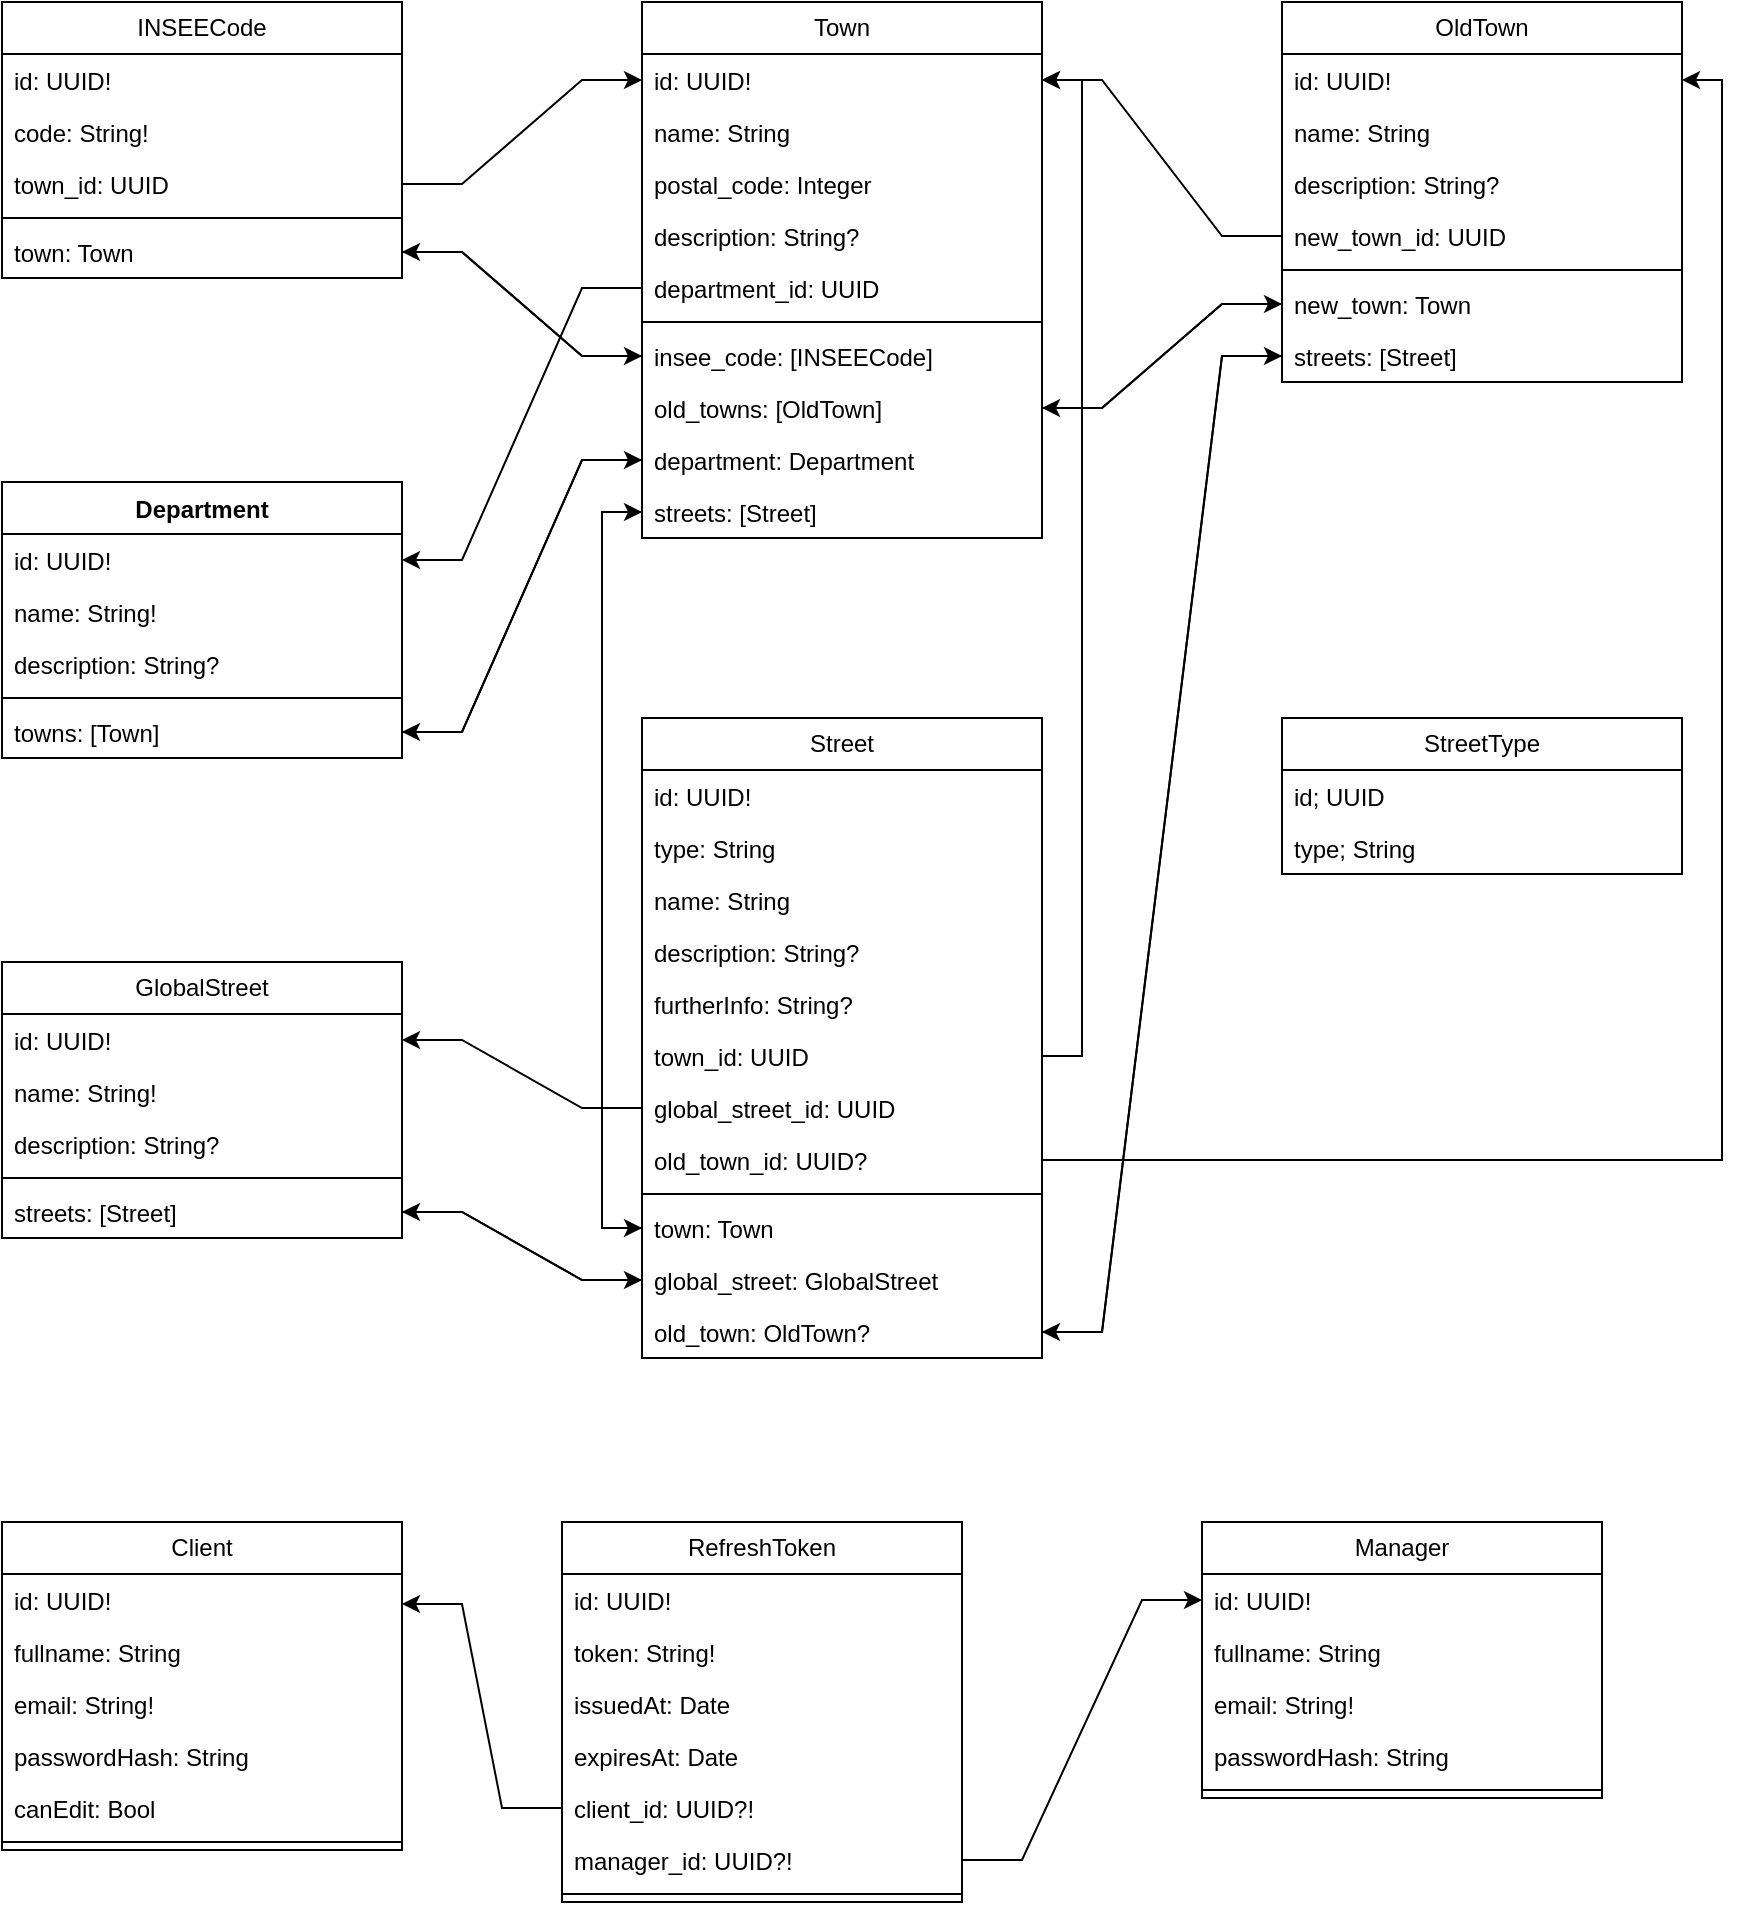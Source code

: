 <mxfile version="23.1.4" type="github">
  <diagram name="Page-1" id="B_HP-m-D-jCTQBiM8BDl">
    <mxGraphModel dx="1674" dy="778" grid="1" gridSize="10" guides="1" tooltips="1" connect="1" arrows="1" fold="1" page="1" pageScale="1" pageWidth="850" pageHeight="1100" math="0" shadow="0">
      <root>
        <mxCell id="0" />
        <mxCell id="1" parent="0" />
        <mxCell id="iNCL48uJkAkAPlCLyMSf-1" value="Town" style="swimlane;fontStyle=0;childLayout=stackLayout;horizontal=1;startSize=26;fillColor=none;horizontalStack=0;resizeParent=1;resizeParentMax=0;resizeLast=0;collapsible=1;marginBottom=0;whiteSpace=wrap;html=1;" parent="1" vertex="1">
          <mxGeometry x="360" y="40" width="200" height="268" as="geometry" />
        </mxCell>
        <mxCell id="iNCL48uJkAkAPlCLyMSf-2" value="id: UUID!" style="text;strokeColor=none;fillColor=none;align=left;verticalAlign=top;spacingLeft=4;spacingRight=4;overflow=hidden;rotatable=0;points=[[0,0.5],[1,0.5]];portConstraint=eastwest;whiteSpace=wrap;html=1;" parent="iNCL48uJkAkAPlCLyMSf-1" vertex="1">
          <mxGeometry y="26" width="200" height="26" as="geometry" />
        </mxCell>
        <mxCell id="iNCL48uJkAkAPlCLyMSf-3" value="name: String" style="text;strokeColor=none;fillColor=none;align=left;verticalAlign=top;spacingLeft=4;spacingRight=4;overflow=hidden;rotatable=0;points=[[0,0.5],[1,0.5]];portConstraint=eastwest;whiteSpace=wrap;html=1;" parent="iNCL48uJkAkAPlCLyMSf-1" vertex="1">
          <mxGeometry y="52" width="200" height="26" as="geometry" />
        </mxCell>
        <mxCell id="iNCL48uJkAkAPlCLyMSf-4" value="postal_code: Integer" style="text;strokeColor=none;fillColor=none;align=left;verticalAlign=top;spacingLeft=4;spacingRight=4;overflow=hidden;rotatable=0;points=[[0,0.5],[1,0.5]];portConstraint=eastwest;whiteSpace=wrap;html=1;" parent="iNCL48uJkAkAPlCLyMSf-1" vertex="1">
          <mxGeometry y="78" width="200" height="26" as="geometry" />
        </mxCell>
        <mxCell id="iNCL48uJkAkAPlCLyMSf-5" value="description: String?" style="text;strokeColor=none;fillColor=none;align=left;verticalAlign=top;spacingLeft=4;spacingRight=4;overflow=hidden;rotatable=0;points=[[0,0.5],[1,0.5]];portConstraint=eastwest;whiteSpace=wrap;html=1;" parent="iNCL48uJkAkAPlCLyMSf-1" vertex="1">
          <mxGeometry y="104" width="200" height="26" as="geometry" />
        </mxCell>
        <mxCell id="A8rZM3pHBeAcfoqr5eJj-15" value="department_id: UUID" style="text;strokeColor=none;fillColor=none;align=left;verticalAlign=top;spacingLeft=4;spacingRight=4;overflow=hidden;rotatable=0;points=[[0,0.5],[1,0.5]];portConstraint=eastwest;whiteSpace=wrap;html=1;" vertex="1" parent="iNCL48uJkAkAPlCLyMSf-1">
          <mxGeometry y="130" width="200" height="26" as="geometry" />
        </mxCell>
        <mxCell id="A8rZM3pHBeAcfoqr5eJj-2" value="" style="line;strokeWidth=1;fillColor=none;align=left;verticalAlign=middle;spacingTop=-1;spacingLeft=3;spacingRight=3;rotatable=0;labelPosition=right;points=[];portConstraint=eastwest;strokeColor=inherit;" vertex="1" parent="iNCL48uJkAkAPlCLyMSf-1">
          <mxGeometry y="156" width="200" height="8" as="geometry" />
        </mxCell>
        <mxCell id="iNCL48uJkAkAPlCLyMSf-6" value="&lt;div&gt;insee_code: [INSEECode]&lt;/div&gt;" style="text;strokeColor=none;fillColor=none;align=left;verticalAlign=top;spacingLeft=4;spacingRight=4;overflow=hidden;rotatable=0;points=[[0,0.5],[1,0.5]];portConstraint=eastwest;whiteSpace=wrap;html=1;" parent="iNCL48uJkAkAPlCLyMSf-1" vertex="1">
          <mxGeometry y="164" width="200" height="26" as="geometry" />
        </mxCell>
        <mxCell id="iNCL48uJkAkAPlCLyMSf-8" value="old_towns: [OldTown]" style="text;strokeColor=none;fillColor=none;align=left;verticalAlign=top;spacingLeft=4;spacingRight=4;overflow=hidden;rotatable=0;points=[[0,0.5],[1,0.5]];portConstraint=eastwest;whiteSpace=wrap;html=1;" parent="iNCL48uJkAkAPlCLyMSf-1" vertex="1">
          <mxGeometry y="190" width="200" height="26" as="geometry" />
        </mxCell>
        <mxCell id="A8rZM3pHBeAcfoqr5eJj-16" value="department: Department" style="text;strokeColor=none;fillColor=none;align=left;verticalAlign=top;spacingLeft=4;spacingRight=4;overflow=hidden;rotatable=0;points=[[0,0.5],[1,0.5]];portConstraint=eastwest;whiteSpace=wrap;html=1;" vertex="1" parent="iNCL48uJkAkAPlCLyMSf-1">
          <mxGeometry y="216" width="200" height="26" as="geometry" />
        </mxCell>
        <mxCell id="iNCL48uJkAkAPlCLyMSf-7" value="streets: [Street]" style="text;strokeColor=none;fillColor=none;align=left;verticalAlign=top;spacingLeft=4;spacingRight=4;overflow=hidden;rotatable=0;points=[[0,0.5],[1,0.5]];portConstraint=eastwest;whiteSpace=wrap;html=1;" parent="iNCL48uJkAkAPlCLyMSf-1" vertex="1">
          <mxGeometry y="242" width="200" height="26" as="geometry" />
        </mxCell>
        <mxCell id="iNCL48uJkAkAPlCLyMSf-9" value="OldTown" style="swimlane;fontStyle=0;childLayout=stackLayout;horizontal=1;startSize=26;fillColor=none;horizontalStack=0;resizeParent=1;resizeParentMax=0;resizeLast=0;collapsible=1;marginBottom=0;whiteSpace=wrap;html=1;" parent="1" vertex="1">
          <mxGeometry x="680" y="40" width="200" height="190" as="geometry" />
        </mxCell>
        <mxCell id="iNCL48uJkAkAPlCLyMSf-10" value="id: UUID!" style="text;strokeColor=none;fillColor=none;align=left;verticalAlign=top;spacingLeft=4;spacingRight=4;overflow=hidden;rotatable=0;points=[[0,0.5],[1,0.5]];portConstraint=eastwest;whiteSpace=wrap;html=1;" parent="iNCL48uJkAkAPlCLyMSf-9" vertex="1">
          <mxGeometry y="26" width="200" height="26" as="geometry" />
        </mxCell>
        <mxCell id="iNCL48uJkAkAPlCLyMSf-11" value="name: String" style="text;strokeColor=none;fillColor=none;align=left;verticalAlign=top;spacingLeft=4;spacingRight=4;overflow=hidden;rotatable=0;points=[[0,0.5],[1,0.5]];portConstraint=eastwest;whiteSpace=wrap;html=1;" parent="iNCL48uJkAkAPlCLyMSf-9" vertex="1">
          <mxGeometry y="52" width="200" height="26" as="geometry" />
        </mxCell>
        <mxCell id="iNCL48uJkAkAPlCLyMSf-13" value="description: String?" style="text;strokeColor=none;fillColor=none;align=left;verticalAlign=top;spacingLeft=4;spacingRight=4;overflow=hidden;rotatable=0;points=[[0,0.5],[1,0.5]];portConstraint=eastwest;whiteSpace=wrap;html=1;" parent="iNCL48uJkAkAPlCLyMSf-9" vertex="1">
          <mxGeometry y="78" width="200" height="26" as="geometry" />
        </mxCell>
        <mxCell id="iNCL48uJkAkAPlCLyMSf-14" value="new_town_id: UUID" style="text;strokeColor=none;fillColor=none;align=left;verticalAlign=top;spacingLeft=4;spacingRight=4;overflow=hidden;rotatable=0;points=[[0,0.5],[1,0.5]];portConstraint=eastwest;whiteSpace=wrap;html=1;" parent="iNCL48uJkAkAPlCLyMSf-9" vertex="1">
          <mxGeometry y="104" width="200" height="26" as="geometry" />
        </mxCell>
        <mxCell id="A8rZM3pHBeAcfoqr5eJj-5" value="" style="line;strokeWidth=1;fillColor=none;align=left;verticalAlign=middle;spacingTop=-1;spacingLeft=3;spacingRight=3;rotatable=0;labelPosition=right;points=[];portConstraint=eastwest;strokeColor=inherit;" vertex="1" parent="iNCL48uJkAkAPlCLyMSf-9">
          <mxGeometry y="130" width="200" height="8" as="geometry" />
        </mxCell>
        <mxCell id="iNCL48uJkAkAPlCLyMSf-15" value="new_town: Town" style="text;strokeColor=none;fillColor=none;align=left;verticalAlign=top;spacingLeft=4;spacingRight=4;overflow=hidden;rotatable=0;points=[[0,0.5],[1,0.5]];portConstraint=eastwest;whiteSpace=wrap;html=1;" parent="iNCL48uJkAkAPlCLyMSf-9" vertex="1">
          <mxGeometry y="138" width="200" height="26" as="geometry" />
        </mxCell>
        <mxCell id="iNCL48uJkAkAPlCLyMSf-16" value="streets: [Street]" style="text;strokeColor=none;fillColor=none;align=left;verticalAlign=top;spacingLeft=4;spacingRight=4;overflow=hidden;rotatable=0;points=[[0,0.5],[1,0.5]];portConstraint=eastwest;whiteSpace=wrap;html=1;" parent="iNCL48uJkAkAPlCLyMSf-9" vertex="1">
          <mxGeometry y="164" width="200" height="26" as="geometry" />
        </mxCell>
        <mxCell id="iNCL48uJkAkAPlCLyMSf-18" style="edgeStyle=entityRelationEdgeStyle;rounded=0;orthogonalLoop=1;jettySize=auto;html=1;exitX=0;exitY=0.5;exitDx=0;exitDy=0;entryX=1;entryY=0.5;entryDx=0;entryDy=0;elbow=vertical;" parent="1" source="iNCL48uJkAkAPlCLyMSf-14" target="iNCL48uJkAkAPlCLyMSf-2" edge="1">
          <mxGeometry relative="1" as="geometry" />
        </mxCell>
        <mxCell id="iNCL48uJkAkAPlCLyMSf-19" style="edgeStyle=entityRelationEdgeStyle;rounded=0;orthogonalLoop=1;jettySize=auto;html=1;exitX=1;exitY=0.5;exitDx=0;exitDy=0;entryX=0;entryY=0.5;entryDx=0;entryDy=0;" parent="1" source="iNCL48uJkAkAPlCLyMSf-8" target="iNCL48uJkAkAPlCLyMSf-15" edge="1">
          <mxGeometry relative="1" as="geometry" />
        </mxCell>
        <mxCell id="iNCL48uJkAkAPlCLyMSf-20" style="edgeStyle=entityRelationEdgeStyle;rounded=0;orthogonalLoop=1;jettySize=auto;html=1;exitX=0;exitY=0.5;exitDx=0;exitDy=0;entryX=1;entryY=0.5;entryDx=0;entryDy=0;" parent="1" source="iNCL48uJkAkAPlCLyMSf-15" target="iNCL48uJkAkAPlCLyMSf-8" edge="1">
          <mxGeometry relative="1" as="geometry" />
        </mxCell>
        <mxCell id="iNCL48uJkAkAPlCLyMSf-21" value="INSEECode" style="swimlane;fontStyle=0;childLayout=stackLayout;horizontal=1;startSize=26;fillColor=none;horizontalStack=0;resizeParent=1;resizeParentMax=0;resizeLast=0;collapsible=1;marginBottom=0;whiteSpace=wrap;html=1;" parent="1" vertex="1">
          <mxGeometry x="40" y="40" width="200" height="138" as="geometry" />
        </mxCell>
        <mxCell id="iNCL48uJkAkAPlCLyMSf-22" value="id: UUID!" style="text;strokeColor=none;fillColor=none;align=left;verticalAlign=top;spacingLeft=4;spacingRight=4;overflow=hidden;rotatable=0;points=[[0,0.5],[1,0.5]];portConstraint=eastwest;whiteSpace=wrap;html=1;" parent="iNCL48uJkAkAPlCLyMSf-21" vertex="1">
          <mxGeometry y="26" width="200" height="26" as="geometry" />
        </mxCell>
        <mxCell id="iNCL48uJkAkAPlCLyMSf-23" value="code: String!" style="text;strokeColor=none;fillColor=none;align=left;verticalAlign=top;spacingLeft=4;spacingRight=4;overflow=hidden;rotatable=0;points=[[0,0.5],[1,0.5]];portConstraint=eastwest;whiteSpace=wrap;html=1;" parent="iNCL48uJkAkAPlCLyMSf-21" vertex="1">
          <mxGeometry y="52" width="200" height="26" as="geometry" />
        </mxCell>
        <mxCell id="iNCL48uJkAkAPlCLyMSf-24" value="town_id: UUID" style="text;strokeColor=none;fillColor=none;align=left;verticalAlign=top;spacingLeft=4;spacingRight=4;overflow=hidden;rotatable=0;points=[[0,0.5],[1,0.5]];portConstraint=eastwest;whiteSpace=wrap;html=1;" parent="iNCL48uJkAkAPlCLyMSf-21" vertex="1">
          <mxGeometry y="78" width="200" height="26" as="geometry" />
        </mxCell>
        <mxCell id="A8rZM3pHBeAcfoqr5eJj-1" value="" style="line;strokeWidth=1;fillColor=none;align=left;verticalAlign=middle;spacingTop=-1;spacingLeft=3;spacingRight=3;rotatable=0;labelPosition=right;points=[];portConstraint=eastwest;strokeColor=inherit;" vertex="1" parent="iNCL48uJkAkAPlCLyMSf-21">
          <mxGeometry y="104" width="200" height="8" as="geometry" />
        </mxCell>
        <mxCell id="iNCL48uJkAkAPlCLyMSf-26" value="&lt;div&gt;town: Town&lt;/div&gt;" style="text;strokeColor=none;fillColor=none;align=left;verticalAlign=top;spacingLeft=4;spacingRight=4;overflow=hidden;rotatable=0;points=[[0,0.5],[1,0.5]];portConstraint=eastwest;whiteSpace=wrap;html=1;" parent="iNCL48uJkAkAPlCLyMSf-21" vertex="1">
          <mxGeometry y="112" width="200" height="26" as="geometry" />
        </mxCell>
        <mxCell id="iNCL48uJkAkAPlCLyMSf-29" style="edgeStyle=entityRelationEdgeStyle;rounded=0;orthogonalLoop=1;jettySize=auto;html=1;exitX=1;exitY=0.5;exitDx=0;exitDy=0;entryX=0;entryY=0.5;entryDx=0;entryDy=0;" parent="1" source="iNCL48uJkAkAPlCLyMSf-24" target="iNCL48uJkAkAPlCLyMSf-2" edge="1">
          <mxGeometry relative="1" as="geometry" />
        </mxCell>
        <mxCell id="iNCL48uJkAkAPlCLyMSf-32" value="GlobalStreet" style="swimlane;fontStyle=0;childLayout=stackLayout;horizontal=1;startSize=26;fillColor=none;horizontalStack=0;resizeParent=1;resizeParentMax=0;resizeLast=0;collapsible=1;marginBottom=0;whiteSpace=wrap;html=1;" parent="1" vertex="1">
          <mxGeometry x="40" y="520" width="200" height="138" as="geometry" />
        </mxCell>
        <mxCell id="iNCL48uJkAkAPlCLyMSf-33" value="id: UUID!" style="text;strokeColor=none;fillColor=none;align=left;verticalAlign=top;spacingLeft=4;spacingRight=4;overflow=hidden;rotatable=0;points=[[0,0.5],[1,0.5]];portConstraint=eastwest;whiteSpace=wrap;html=1;" parent="iNCL48uJkAkAPlCLyMSf-32" vertex="1">
          <mxGeometry y="26" width="200" height="26" as="geometry" />
        </mxCell>
        <mxCell id="iNCL48uJkAkAPlCLyMSf-34" value="name: String!" style="text;strokeColor=none;fillColor=none;align=left;verticalAlign=top;spacingLeft=4;spacingRight=4;overflow=hidden;rotatable=0;points=[[0,0.5],[1,0.5]];portConstraint=eastwest;whiteSpace=wrap;html=1;" parent="iNCL48uJkAkAPlCLyMSf-32" vertex="1">
          <mxGeometry y="52" width="200" height="26" as="geometry" />
        </mxCell>
        <mxCell id="iNCL48uJkAkAPlCLyMSf-35" value="description: String?" style="text;strokeColor=none;fillColor=none;align=left;verticalAlign=top;spacingLeft=4;spacingRight=4;overflow=hidden;rotatable=0;points=[[0,0.5],[1,0.5]];portConstraint=eastwest;whiteSpace=wrap;html=1;" parent="iNCL48uJkAkAPlCLyMSf-32" vertex="1">
          <mxGeometry y="78" width="200" height="26" as="geometry" />
        </mxCell>
        <mxCell id="A8rZM3pHBeAcfoqr5eJj-3" value="" style="line;strokeWidth=1;fillColor=none;align=left;verticalAlign=middle;spacingTop=-1;spacingLeft=3;spacingRight=3;rotatable=0;labelPosition=right;points=[];portConstraint=eastwest;strokeColor=inherit;" vertex="1" parent="iNCL48uJkAkAPlCLyMSf-32">
          <mxGeometry y="104" width="200" height="8" as="geometry" />
        </mxCell>
        <mxCell id="iNCL48uJkAkAPlCLyMSf-39" value="streets: [Street]" style="text;strokeColor=none;fillColor=none;align=left;verticalAlign=top;spacingLeft=4;spacingRight=4;overflow=hidden;rotatable=0;points=[[0,0.5],[1,0.5]];portConstraint=eastwest;whiteSpace=wrap;html=1;" parent="iNCL48uJkAkAPlCLyMSf-32" vertex="1">
          <mxGeometry y="112" width="200" height="26" as="geometry" />
        </mxCell>
        <mxCell id="iNCL48uJkAkAPlCLyMSf-40" style="edgeStyle=entityRelationEdgeStyle;rounded=0;orthogonalLoop=1;jettySize=auto;html=1;exitX=1;exitY=0.5;exitDx=0;exitDy=0;entryX=0;entryY=0.5;entryDx=0;entryDy=0;" parent="1" source="iNCL48uJkAkAPlCLyMSf-26" target="iNCL48uJkAkAPlCLyMSf-6" edge="1">
          <mxGeometry relative="1" as="geometry" />
        </mxCell>
        <mxCell id="iNCL48uJkAkAPlCLyMSf-41" style="edgeStyle=entityRelationEdgeStyle;rounded=0;orthogonalLoop=1;jettySize=auto;html=1;exitX=0;exitY=0.5;exitDx=0;exitDy=0;entryX=1;entryY=0.5;entryDx=0;entryDy=0;" parent="1" source="iNCL48uJkAkAPlCLyMSf-6" target="iNCL48uJkAkAPlCLyMSf-26" edge="1">
          <mxGeometry relative="1" as="geometry" />
        </mxCell>
        <mxCell id="iNCL48uJkAkAPlCLyMSf-42" value="Street" style="swimlane;fontStyle=0;childLayout=stackLayout;horizontal=1;startSize=26;fillColor=none;horizontalStack=0;resizeParent=1;resizeParentMax=0;resizeLast=0;collapsible=1;marginBottom=0;whiteSpace=wrap;html=1;" parent="1" vertex="1">
          <mxGeometry x="360" y="398" width="200" height="320" as="geometry" />
        </mxCell>
        <mxCell id="iNCL48uJkAkAPlCLyMSf-43" value="id: UUID!" style="text;strokeColor=none;fillColor=none;align=left;verticalAlign=top;spacingLeft=4;spacingRight=4;overflow=hidden;rotatable=0;points=[[0,0.5],[1,0.5]];portConstraint=eastwest;whiteSpace=wrap;html=1;" parent="iNCL48uJkAkAPlCLyMSf-42" vertex="1">
          <mxGeometry y="26" width="200" height="26" as="geometry" />
        </mxCell>
        <mxCell id="iNCL48uJkAkAPlCLyMSf-45" value="type: String" style="text;strokeColor=none;fillColor=none;align=left;verticalAlign=top;spacingLeft=4;spacingRight=4;overflow=hidden;rotatable=0;points=[[0,0.5],[1,0.5]];portConstraint=eastwest;whiteSpace=wrap;html=1;" parent="iNCL48uJkAkAPlCLyMSf-42" vertex="1">
          <mxGeometry y="52" width="200" height="26" as="geometry" />
        </mxCell>
        <mxCell id="iNCL48uJkAkAPlCLyMSf-44" value="name: String" style="text;strokeColor=none;fillColor=none;align=left;verticalAlign=top;spacingLeft=4;spacingRight=4;overflow=hidden;rotatable=0;points=[[0,0.5],[1,0.5]];portConstraint=eastwest;whiteSpace=wrap;html=1;" parent="iNCL48uJkAkAPlCLyMSf-42" vertex="1">
          <mxGeometry y="78" width="200" height="26" as="geometry" />
        </mxCell>
        <mxCell id="iNCL48uJkAkAPlCLyMSf-46" value="description: String?" style="text;strokeColor=none;fillColor=none;align=left;verticalAlign=top;spacingLeft=4;spacingRight=4;overflow=hidden;rotatable=0;points=[[0,0.5],[1,0.5]];portConstraint=eastwest;whiteSpace=wrap;html=1;" parent="iNCL48uJkAkAPlCLyMSf-42" vertex="1">
          <mxGeometry y="104" width="200" height="26" as="geometry" />
        </mxCell>
        <mxCell id="iNCL48uJkAkAPlCLyMSf-47" value="furtherInfo: String?" style="text;strokeColor=none;fillColor=none;align=left;verticalAlign=top;spacingLeft=4;spacingRight=4;overflow=hidden;rotatable=0;points=[[0,0.5],[1,0.5]];portConstraint=eastwest;whiteSpace=wrap;html=1;" parent="iNCL48uJkAkAPlCLyMSf-42" vertex="1">
          <mxGeometry y="130" width="200" height="26" as="geometry" />
        </mxCell>
        <mxCell id="iNCL48uJkAkAPlCLyMSf-48" value="town_id: UUID" style="text;strokeColor=none;fillColor=none;align=left;verticalAlign=top;spacingLeft=4;spacingRight=4;overflow=hidden;rotatable=0;points=[[0,0.5],[1,0.5]];portConstraint=eastwest;whiteSpace=wrap;html=1;" parent="iNCL48uJkAkAPlCLyMSf-42" vertex="1">
          <mxGeometry y="156" width="200" height="26" as="geometry" />
        </mxCell>
        <mxCell id="iNCL48uJkAkAPlCLyMSf-49" value="global_street_id: UUID" style="text;strokeColor=none;fillColor=none;align=left;verticalAlign=top;spacingLeft=4;spacingRight=4;overflow=hidden;rotatable=0;points=[[0,0.5],[1,0.5]];portConstraint=eastwest;whiteSpace=wrap;html=1;" parent="iNCL48uJkAkAPlCLyMSf-42" vertex="1">
          <mxGeometry y="182" width="200" height="26" as="geometry" />
        </mxCell>
        <mxCell id="iNCL48uJkAkAPlCLyMSf-50" value="old_town_id: UUID?" style="text;strokeColor=none;fillColor=none;align=left;verticalAlign=top;spacingLeft=4;spacingRight=4;overflow=hidden;rotatable=0;points=[[0,0.5],[1,0.5]];portConstraint=eastwest;whiteSpace=wrap;html=1;" parent="iNCL48uJkAkAPlCLyMSf-42" vertex="1">
          <mxGeometry y="208" width="200" height="26" as="geometry" />
        </mxCell>
        <mxCell id="A8rZM3pHBeAcfoqr5eJj-4" value="" style="line;strokeWidth=1;fillColor=none;align=left;verticalAlign=middle;spacingTop=-1;spacingLeft=3;spacingRight=3;rotatable=0;labelPosition=right;points=[];portConstraint=eastwest;strokeColor=inherit;" vertex="1" parent="iNCL48uJkAkAPlCLyMSf-42">
          <mxGeometry y="234" width="200" height="8" as="geometry" />
        </mxCell>
        <mxCell id="iNCL48uJkAkAPlCLyMSf-51" value="town: Town" style="text;strokeColor=none;fillColor=none;align=left;verticalAlign=top;spacingLeft=4;spacingRight=4;overflow=hidden;rotatable=0;points=[[0,0.5],[1,0.5]];portConstraint=eastwest;whiteSpace=wrap;html=1;" parent="iNCL48uJkAkAPlCLyMSf-42" vertex="1">
          <mxGeometry y="242" width="200" height="26" as="geometry" />
        </mxCell>
        <mxCell id="iNCL48uJkAkAPlCLyMSf-52" value="&lt;div&gt;global_street: GlobalStreet&lt;/div&gt;" style="text;strokeColor=none;fillColor=none;align=left;verticalAlign=top;spacingLeft=4;spacingRight=4;overflow=hidden;rotatable=0;points=[[0,0.5],[1,0.5]];portConstraint=eastwest;whiteSpace=wrap;html=1;" parent="iNCL48uJkAkAPlCLyMSf-42" vertex="1">
          <mxGeometry y="268" width="200" height="26" as="geometry" />
        </mxCell>
        <mxCell id="iNCL48uJkAkAPlCLyMSf-53" value="old_town: OldTown?" style="text;strokeColor=none;fillColor=none;align=left;verticalAlign=top;spacingLeft=4;spacingRight=4;overflow=hidden;rotatable=0;points=[[0,0.5],[1,0.5]];portConstraint=eastwest;whiteSpace=wrap;html=1;" parent="iNCL48uJkAkAPlCLyMSf-42" vertex="1">
          <mxGeometry y="294" width="200" height="26" as="geometry" />
        </mxCell>
        <mxCell id="iNCL48uJkAkAPlCLyMSf-54" style="edgeStyle=entityRelationEdgeStyle;rounded=0;orthogonalLoop=1;jettySize=auto;html=1;exitX=0;exitY=0.5;exitDx=0;exitDy=0;" parent="1" source="iNCL48uJkAkAPlCLyMSf-52" target="iNCL48uJkAkAPlCLyMSf-39" edge="1">
          <mxGeometry relative="1" as="geometry" />
        </mxCell>
        <mxCell id="iNCL48uJkAkAPlCLyMSf-55" style="edgeStyle=entityRelationEdgeStyle;rounded=0;orthogonalLoop=1;jettySize=auto;html=1;exitX=1;exitY=0.5;exitDx=0;exitDy=0;entryX=0;entryY=0.5;entryDx=0;entryDy=0;" parent="1" source="iNCL48uJkAkAPlCLyMSf-39" target="iNCL48uJkAkAPlCLyMSf-52" edge="1">
          <mxGeometry relative="1" as="geometry" />
        </mxCell>
        <mxCell id="iNCL48uJkAkAPlCLyMSf-56" style="edgeStyle=orthogonalEdgeStyle;rounded=0;orthogonalLoop=1;jettySize=auto;html=1;exitX=0;exitY=0.5;exitDx=0;exitDy=0;entryX=0;entryY=0.5;entryDx=0;entryDy=0;" parent="1" source="iNCL48uJkAkAPlCLyMSf-51" target="iNCL48uJkAkAPlCLyMSf-7" edge="1">
          <mxGeometry relative="1" as="geometry" />
        </mxCell>
        <mxCell id="iNCL48uJkAkAPlCLyMSf-57" style="edgeStyle=orthogonalEdgeStyle;rounded=0;orthogonalLoop=1;jettySize=auto;html=1;exitX=0;exitY=0.5;exitDx=0;exitDy=0;entryX=0;entryY=0.5;entryDx=0;entryDy=0;" parent="1" source="iNCL48uJkAkAPlCLyMSf-7" target="iNCL48uJkAkAPlCLyMSf-51" edge="1">
          <mxGeometry relative="1" as="geometry" />
        </mxCell>
        <mxCell id="iNCL48uJkAkAPlCLyMSf-58" style="edgeStyle=entityRelationEdgeStyle;rounded=0;orthogonalLoop=1;jettySize=auto;html=1;exitX=1;exitY=0.5;exitDx=0;exitDy=0;entryX=0;entryY=0.5;entryDx=0;entryDy=0;" parent="1" source="iNCL48uJkAkAPlCLyMSf-53" target="iNCL48uJkAkAPlCLyMSf-16" edge="1">
          <mxGeometry relative="1" as="geometry" />
        </mxCell>
        <mxCell id="iNCL48uJkAkAPlCLyMSf-59" style="edgeStyle=entityRelationEdgeStyle;rounded=0;orthogonalLoop=1;jettySize=auto;html=1;exitX=0;exitY=0.5;exitDx=0;exitDy=0;entryX=1;entryY=0.5;entryDx=0;entryDy=0;" parent="1" source="iNCL48uJkAkAPlCLyMSf-16" target="iNCL48uJkAkAPlCLyMSf-53" edge="1">
          <mxGeometry relative="1" as="geometry" />
        </mxCell>
        <mxCell id="iNCL48uJkAkAPlCLyMSf-60" value="StreetType" style="swimlane;fontStyle=0;childLayout=stackLayout;horizontal=1;startSize=26;fillColor=none;horizontalStack=0;resizeParent=1;resizeParentMax=0;resizeLast=0;collapsible=1;marginBottom=0;whiteSpace=wrap;html=1;" parent="1" vertex="1">
          <mxGeometry x="680" y="398" width="200" height="78" as="geometry" />
        </mxCell>
        <mxCell id="iNCL48uJkAkAPlCLyMSf-61" value="id; UUID" style="text;strokeColor=none;fillColor=none;align=left;verticalAlign=top;spacingLeft=4;spacingRight=4;overflow=hidden;rotatable=0;points=[[0,0.5],[1,0.5]];portConstraint=eastwest;whiteSpace=wrap;html=1;" parent="iNCL48uJkAkAPlCLyMSf-60" vertex="1">
          <mxGeometry y="26" width="200" height="26" as="geometry" />
        </mxCell>
        <mxCell id="iNCL48uJkAkAPlCLyMSf-62" value="type; String" style="text;strokeColor=none;fillColor=none;align=left;verticalAlign=top;spacingLeft=4;spacingRight=4;overflow=hidden;rotatable=0;points=[[0,0.5],[1,0.5]];portConstraint=eastwest;whiteSpace=wrap;html=1;" parent="iNCL48uJkAkAPlCLyMSf-60" vertex="1">
          <mxGeometry y="52" width="200" height="26" as="geometry" />
        </mxCell>
        <mxCell id="WBzE5OwMGGkzoz-lFQzw-2" style="edgeStyle=orthogonalEdgeStyle;rounded=0;orthogonalLoop=1;jettySize=auto;html=1;exitX=1;exitY=0.5;exitDx=0;exitDy=0;entryX=1;entryY=0.5;entryDx=0;entryDy=0;" parent="1" source="iNCL48uJkAkAPlCLyMSf-50" target="iNCL48uJkAkAPlCLyMSf-10" edge="1">
          <mxGeometry relative="1" as="geometry" />
        </mxCell>
        <mxCell id="WBzE5OwMGGkzoz-lFQzw-3" style="edgeStyle=entityRelationEdgeStyle;rounded=0;orthogonalLoop=1;jettySize=auto;html=1;exitX=0;exitY=0.5;exitDx=0;exitDy=0;" parent="1" source="iNCL48uJkAkAPlCLyMSf-49" target="iNCL48uJkAkAPlCLyMSf-33" edge="1">
          <mxGeometry relative="1" as="geometry" />
        </mxCell>
        <mxCell id="WBzE5OwMGGkzoz-lFQzw-5" style="edgeStyle=orthogonalEdgeStyle;rounded=0;orthogonalLoop=1;jettySize=auto;html=1;exitX=1;exitY=0.5;exitDx=0;exitDy=0;" parent="1" source="iNCL48uJkAkAPlCLyMSf-48" target="iNCL48uJkAkAPlCLyMSf-2" edge="1">
          <mxGeometry relative="1" as="geometry" />
        </mxCell>
        <mxCell id="A8rZM3pHBeAcfoqr5eJj-6" value="Department" style="swimlane;fontStyle=1;align=center;verticalAlign=top;childLayout=stackLayout;horizontal=1;startSize=26;horizontalStack=0;resizeParent=1;resizeParentMax=0;resizeLast=0;collapsible=1;marginBottom=0;whiteSpace=wrap;html=1;" vertex="1" parent="1">
          <mxGeometry x="40" y="280" width="200" height="138" as="geometry" />
        </mxCell>
        <mxCell id="A8rZM3pHBeAcfoqr5eJj-7" value="id: UUID!" style="text;strokeColor=none;fillColor=none;align=left;verticalAlign=top;spacingLeft=4;spacingRight=4;overflow=hidden;rotatable=0;points=[[0,0.5],[1,0.5]];portConstraint=eastwest;whiteSpace=wrap;html=1;" vertex="1" parent="A8rZM3pHBeAcfoqr5eJj-6">
          <mxGeometry y="26" width="200" height="26" as="geometry" />
        </mxCell>
        <mxCell id="A8rZM3pHBeAcfoqr5eJj-10" value="name: String!" style="text;strokeColor=none;fillColor=none;align=left;verticalAlign=top;spacingLeft=4;spacingRight=4;overflow=hidden;rotatable=0;points=[[0,0.5],[1,0.5]];portConstraint=eastwest;whiteSpace=wrap;html=1;" vertex="1" parent="A8rZM3pHBeAcfoqr5eJj-6">
          <mxGeometry y="52" width="200" height="26" as="geometry" />
        </mxCell>
        <mxCell id="A8rZM3pHBeAcfoqr5eJj-11" value="description: String?" style="text;strokeColor=none;fillColor=none;align=left;verticalAlign=top;spacingLeft=4;spacingRight=4;overflow=hidden;rotatable=0;points=[[0,0.5],[1,0.5]];portConstraint=eastwest;whiteSpace=wrap;html=1;" vertex="1" parent="A8rZM3pHBeAcfoqr5eJj-6">
          <mxGeometry y="78" width="200" height="26" as="geometry" />
        </mxCell>
        <mxCell id="A8rZM3pHBeAcfoqr5eJj-8" value="" style="line;strokeWidth=1;fillColor=none;align=left;verticalAlign=middle;spacingTop=-1;spacingLeft=3;spacingRight=3;rotatable=0;labelPosition=right;points=[];portConstraint=eastwest;strokeColor=inherit;" vertex="1" parent="A8rZM3pHBeAcfoqr5eJj-6">
          <mxGeometry y="104" width="200" height="8" as="geometry" />
        </mxCell>
        <mxCell id="A8rZM3pHBeAcfoqr5eJj-9" value="towns: [Town]" style="text;strokeColor=none;fillColor=none;align=left;verticalAlign=top;spacingLeft=4;spacingRight=4;overflow=hidden;rotatable=0;points=[[0,0.5],[1,0.5]];portConstraint=eastwest;whiteSpace=wrap;html=1;" vertex="1" parent="A8rZM3pHBeAcfoqr5eJj-6">
          <mxGeometry y="112" width="200" height="26" as="geometry" />
        </mxCell>
        <mxCell id="A8rZM3pHBeAcfoqr5eJj-17" style="edgeStyle=entityRelationEdgeStyle;rounded=0;orthogonalLoop=1;jettySize=auto;html=1;exitX=0;exitY=0.5;exitDx=0;exitDy=0;entryX=1;entryY=0.5;entryDx=0;entryDy=0;" edge="1" parent="1" source="A8rZM3pHBeAcfoqr5eJj-15" target="A8rZM3pHBeAcfoqr5eJj-7">
          <mxGeometry relative="1" as="geometry" />
        </mxCell>
        <mxCell id="A8rZM3pHBeAcfoqr5eJj-18" style="edgeStyle=entityRelationEdgeStyle;rounded=0;orthogonalLoop=1;jettySize=auto;html=1;exitX=1;exitY=0.5;exitDx=0;exitDy=0;entryX=0;entryY=0.5;entryDx=0;entryDy=0;" edge="1" parent="1" source="A8rZM3pHBeAcfoqr5eJj-9" target="A8rZM3pHBeAcfoqr5eJj-16">
          <mxGeometry relative="1" as="geometry" />
        </mxCell>
        <mxCell id="A8rZM3pHBeAcfoqr5eJj-19" style="edgeStyle=entityRelationEdgeStyle;rounded=0;orthogonalLoop=1;jettySize=auto;html=1;exitX=0;exitY=0.5;exitDx=0;exitDy=0;entryX=1;entryY=0.5;entryDx=0;entryDy=0;" edge="1" parent="1" source="A8rZM3pHBeAcfoqr5eJj-16" target="A8rZM3pHBeAcfoqr5eJj-9">
          <mxGeometry relative="1" as="geometry" />
        </mxCell>
        <mxCell id="A8rZM3pHBeAcfoqr5eJj-20" value="Client" style="swimlane;fontStyle=0;childLayout=stackLayout;horizontal=1;startSize=26;fillColor=none;horizontalStack=0;resizeParent=1;resizeParentMax=0;resizeLast=0;collapsible=1;marginBottom=0;whiteSpace=wrap;html=1;" vertex="1" parent="1">
          <mxGeometry x="40" y="800" width="200" height="164" as="geometry" />
        </mxCell>
        <mxCell id="A8rZM3pHBeAcfoqr5eJj-21" value="id: UUID!&lt;span style=&quot;white-space: pre;&quot;&gt;&#x9;&lt;/span&gt;" style="text;strokeColor=none;fillColor=none;align=left;verticalAlign=top;spacingLeft=4;spacingRight=4;overflow=hidden;rotatable=0;points=[[0,0.5],[1,0.5]];portConstraint=eastwest;whiteSpace=wrap;html=1;" vertex="1" parent="A8rZM3pHBeAcfoqr5eJj-20">
          <mxGeometry y="26" width="200" height="26" as="geometry" />
        </mxCell>
        <mxCell id="A8rZM3pHBeAcfoqr5eJj-22" value="fullname: String" style="text;strokeColor=none;fillColor=none;align=left;verticalAlign=top;spacingLeft=4;spacingRight=4;overflow=hidden;rotatable=0;points=[[0,0.5],[1,0.5]];portConstraint=eastwest;whiteSpace=wrap;html=1;" vertex="1" parent="A8rZM3pHBeAcfoqr5eJj-20">
          <mxGeometry y="52" width="200" height="26" as="geometry" />
        </mxCell>
        <mxCell id="A8rZM3pHBeAcfoqr5eJj-23" value="email: String!" style="text;strokeColor=none;fillColor=none;align=left;verticalAlign=top;spacingLeft=4;spacingRight=4;overflow=hidden;rotatable=0;points=[[0,0.5],[1,0.5]];portConstraint=eastwest;whiteSpace=wrap;html=1;" vertex="1" parent="A8rZM3pHBeAcfoqr5eJj-20">
          <mxGeometry y="78" width="200" height="26" as="geometry" />
        </mxCell>
        <mxCell id="A8rZM3pHBeAcfoqr5eJj-33" value="passwordHash: String" style="text;strokeColor=none;fillColor=none;align=left;verticalAlign=top;spacingLeft=4;spacingRight=4;overflow=hidden;rotatable=0;points=[[0,0.5],[1,0.5]];portConstraint=eastwest;whiteSpace=wrap;html=1;" vertex="1" parent="A8rZM3pHBeAcfoqr5eJj-20">
          <mxGeometry y="104" width="200" height="26" as="geometry" />
        </mxCell>
        <mxCell id="A8rZM3pHBeAcfoqr5eJj-34" value="canEdit: Bool" style="text;strokeColor=none;fillColor=none;align=left;verticalAlign=top;spacingLeft=4;spacingRight=4;overflow=hidden;rotatable=0;points=[[0,0.5],[1,0.5]];portConstraint=eastwest;whiteSpace=wrap;html=1;" vertex="1" parent="A8rZM3pHBeAcfoqr5eJj-20">
          <mxGeometry y="130" width="200" height="26" as="geometry" />
        </mxCell>
        <mxCell id="A8rZM3pHBeAcfoqr5eJj-46" value="" style="line;strokeWidth=1;fillColor=none;align=left;verticalAlign=middle;spacingTop=-1;spacingLeft=3;spacingRight=3;rotatable=0;labelPosition=right;points=[];portConstraint=eastwest;strokeColor=inherit;" vertex="1" parent="A8rZM3pHBeAcfoqr5eJj-20">
          <mxGeometry y="156" width="200" height="8" as="geometry" />
        </mxCell>
        <mxCell id="A8rZM3pHBeAcfoqr5eJj-24" value="RefreshToken" style="swimlane;fontStyle=0;childLayout=stackLayout;horizontal=1;startSize=26;fillColor=none;horizontalStack=0;resizeParent=1;resizeParentMax=0;resizeLast=0;collapsible=1;marginBottom=0;whiteSpace=wrap;html=1;" vertex="1" parent="1">
          <mxGeometry x="320" y="800" width="200" height="190" as="geometry" />
        </mxCell>
        <mxCell id="A8rZM3pHBeAcfoqr5eJj-25" value="id: UUID!" style="text;strokeColor=none;fillColor=none;align=left;verticalAlign=top;spacingLeft=4;spacingRight=4;overflow=hidden;rotatable=0;points=[[0,0.5],[1,0.5]];portConstraint=eastwest;whiteSpace=wrap;html=1;" vertex="1" parent="A8rZM3pHBeAcfoqr5eJj-24">
          <mxGeometry y="26" width="200" height="26" as="geometry" />
        </mxCell>
        <mxCell id="A8rZM3pHBeAcfoqr5eJj-26" value="token: String!" style="text;strokeColor=none;fillColor=none;align=left;verticalAlign=top;spacingLeft=4;spacingRight=4;overflow=hidden;rotatable=0;points=[[0,0.5],[1,0.5]];portConstraint=eastwest;whiteSpace=wrap;html=1;" vertex="1" parent="A8rZM3pHBeAcfoqr5eJj-24">
          <mxGeometry y="52" width="200" height="26" as="geometry" />
        </mxCell>
        <mxCell id="A8rZM3pHBeAcfoqr5eJj-27" value="issuedAt: Date" style="text;strokeColor=none;fillColor=none;align=left;verticalAlign=top;spacingLeft=4;spacingRight=4;overflow=hidden;rotatable=0;points=[[0,0.5],[1,0.5]];portConstraint=eastwest;whiteSpace=wrap;html=1;" vertex="1" parent="A8rZM3pHBeAcfoqr5eJj-24">
          <mxGeometry y="78" width="200" height="26" as="geometry" />
        </mxCell>
        <mxCell id="A8rZM3pHBeAcfoqr5eJj-41" value="expiresAt: Date" style="text;strokeColor=none;fillColor=none;align=left;verticalAlign=top;spacingLeft=4;spacingRight=4;overflow=hidden;rotatable=0;points=[[0,0.5],[1,0.5]];portConstraint=eastwest;whiteSpace=wrap;html=1;" vertex="1" parent="A8rZM3pHBeAcfoqr5eJj-24">
          <mxGeometry y="104" width="200" height="26" as="geometry" />
        </mxCell>
        <mxCell id="A8rZM3pHBeAcfoqr5eJj-42" value="client_id: UUID?!" style="text;strokeColor=none;fillColor=none;align=left;verticalAlign=top;spacingLeft=4;spacingRight=4;overflow=hidden;rotatable=0;points=[[0,0.5],[1,0.5]];portConstraint=eastwest;whiteSpace=wrap;html=1;" vertex="1" parent="A8rZM3pHBeAcfoqr5eJj-24">
          <mxGeometry y="130" width="200" height="26" as="geometry" />
        </mxCell>
        <mxCell id="A8rZM3pHBeAcfoqr5eJj-43" value="manager_id: UUID?!" style="text;strokeColor=none;fillColor=none;align=left;verticalAlign=top;spacingLeft=4;spacingRight=4;overflow=hidden;rotatable=0;points=[[0,0.5],[1,0.5]];portConstraint=eastwest;whiteSpace=wrap;html=1;" vertex="1" parent="A8rZM3pHBeAcfoqr5eJj-24">
          <mxGeometry y="156" width="200" height="26" as="geometry" />
        </mxCell>
        <mxCell id="A8rZM3pHBeAcfoqr5eJj-32" value="" style="line;strokeWidth=1;fillColor=none;align=left;verticalAlign=middle;spacingTop=-1;spacingLeft=3;spacingRight=3;rotatable=0;labelPosition=right;points=[];portConstraint=eastwest;strokeColor=inherit;" vertex="1" parent="A8rZM3pHBeAcfoqr5eJj-24">
          <mxGeometry y="182" width="200" height="8" as="geometry" />
        </mxCell>
        <mxCell id="A8rZM3pHBeAcfoqr5eJj-35" value="Manager" style="swimlane;fontStyle=0;childLayout=stackLayout;horizontal=1;startSize=26;fillColor=none;horizontalStack=0;resizeParent=1;resizeParentMax=0;resizeLast=0;collapsible=1;marginBottom=0;whiteSpace=wrap;html=1;" vertex="1" parent="1">
          <mxGeometry x="640" y="800" width="200" height="138" as="geometry" />
        </mxCell>
        <mxCell id="A8rZM3pHBeAcfoqr5eJj-36" value="id: UUID!&lt;span style=&quot;white-space: pre;&quot;&gt;&#x9;&lt;/span&gt;" style="text;strokeColor=none;fillColor=none;align=left;verticalAlign=top;spacingLeft=4;spacingRight=4;overflow=hidden;rotatable=0;points=[[0,0.5],[1,0.5]];portConstraint=eastwest;whiteSpace=wrap;html=1;" vertex="1" parent="A8rZM3pHBeAcfoqr5eJj-35">
          <mxGeometry y="26" width="200" height="26" as="geometry" />
        </mxCell>
        <mxCell id="A8rZM3pHBeAcfoqr5eJj-37" value="fullname: String" style="text;strokeColor=none;fillColor=none;align=left;verticalAlign=top;spacingLeft=4;spacingRight=4;overflow=hidden;rotatable=0;points=[[0,0.5],[1,0.5]];portConstraint=eastwest;whiteSpace=wrap;html=1;" vertex="1" parent="A8rZM3pHBeAcfoqr5eJj-35">
          <mxGeometry y="52" width="200" height="26" as="geometry" />
        </mxCell>
        <mxCell id="A8rZM3pHBeAcfoqr5eJj-38" value="email: String!" style="text;strokeColor=none;fillColor=none;align=left;verticalAlign=top;spacingLeft=4;spacingRight=4;overflow=hidden;rotatable=0;points=[[0,0.5],[1,0.5]];portConstraint=eastwest;whiteSpace=wrap;html=1;" vertex="1" parent="A8rZM3pHBeAcfoqr5eJj-35">
          <mxGeometry y="78" width="200" height="26" as="geometry" />
        </mxCell>
        <mxCell id="A8rZM3pHBeAcfoqr5eJj-39" value="passwordHash: String" style="text;strokeColor=none;fillColor=none;align=left;verticalAlign=top;spacingLeft=4;spacingRight=4;overflow=hidden;rotatable=0;points=[[0,0.5],[1,0.5]];portConstraint=eastwest;whiteSpace=wrap;html=1;" vertex="1" parent="A8rZM3pHBeAcfoqr5eJj-35">
          <mxGeometry y="104" width="200" height="26" as="geometry" />
        </mxCell>
        <mxCell id="A8rZM3pHBeAcfoqr5eJj-47" value="" style="line;strokeWidth=1;fillColor=none;align=left;verticalAlign=middle;spacingTop=-1;spacingLeft=3;spacingRight=3;rotatable=0;labelPosition=right;points=[];portConstraint=eastwest;strokeColor=inherit;" vertex="1" parent="A8rZM3pHBeAcfoqr5eJj-35">
          <mxGeometry y="130" width="200" height="8" as="geometry" />
        </mxCell>
        <mxCell id="A8rZM3pHBeAcfoqr5eJj-44" style="edgeStyle=entityRelationEdgeStyle;rounded=0;orthogonalLoop=1;jettySize=auto;html=1;exitX=0;exitY=0.5;exitDx=0;exitDy=0;entryX=1;entryY=0.25;entryDx=0;entryDy=0;" edge="1" parent="1" source="A8rZM3pHBeAcfoqr5eJj-42" target="A8rZM3pHBeAcfoqr5eJj-20">
          <mxGeometry relative="1" as="geometry" />
        </mxCell>
        <mxCell id="A8rZM3pHBeAcfoqr5eJj-45" style="edgeStyle=entityRelationEdgeStyle;rounded=0;orthogonalLoop=1;jettySize=auto;html=1;exitX=1;exitY=0.5;exitDx=0;exitDy=0;entryX=0;entryY=0.5;entryDx=0;entryDy=0;" edge="1" parent="1" source="A8rZM3pHBeAcfoqr5eJj-43" target="A8rZM3pHBeAcfoqr5eJj-36">
          <mxGeometry relative="1" as="geometry" />
        </mxCell>
      </root>
    </mxGraphModel>
  </diagram>
</mxfile>
